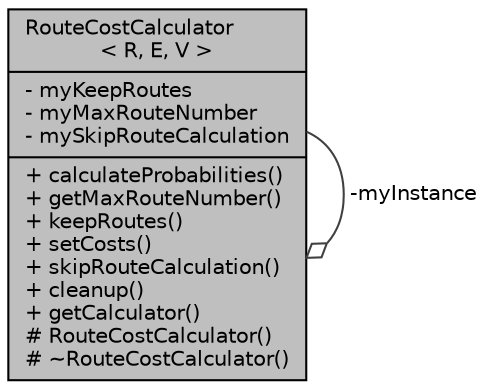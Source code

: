 digraph "RouteCostCalculator&lt; R, E, V &gt;"
{
  edge [fontname="Helvetica",fontsize="10",labelfontname="Helvetica",labelfontsize="10"];
  node [fontname="Helvetica",fontsize="10",shape=record];
  Node3 [label="{RouteCostCalculator\l\< R, E, V \>\n|- myKeepRoutes\l- myMaxRouteNumber\l- mySkipRouteCalculation\l|+ calculateProbabilities()\l+ getMaxRouteNumber()\l+ keepRoutes()\l+ setCosts()\l+ skipRouteCalculation()\l+ cleanup()\l+ getCalculator()\l# RouteCostCalculator()\l# ~RouteCostCalculator()\l}",height=0.2,width=0.4,color="black", fillcolor="grey75", style="filled", fontcolor="black"];
  Node3 -> Node3 [color="grey25",fontsize="10",style="solid",label=" -myInstance" ,arrowhead="odiamond",fontname="Helvetica"];
}
